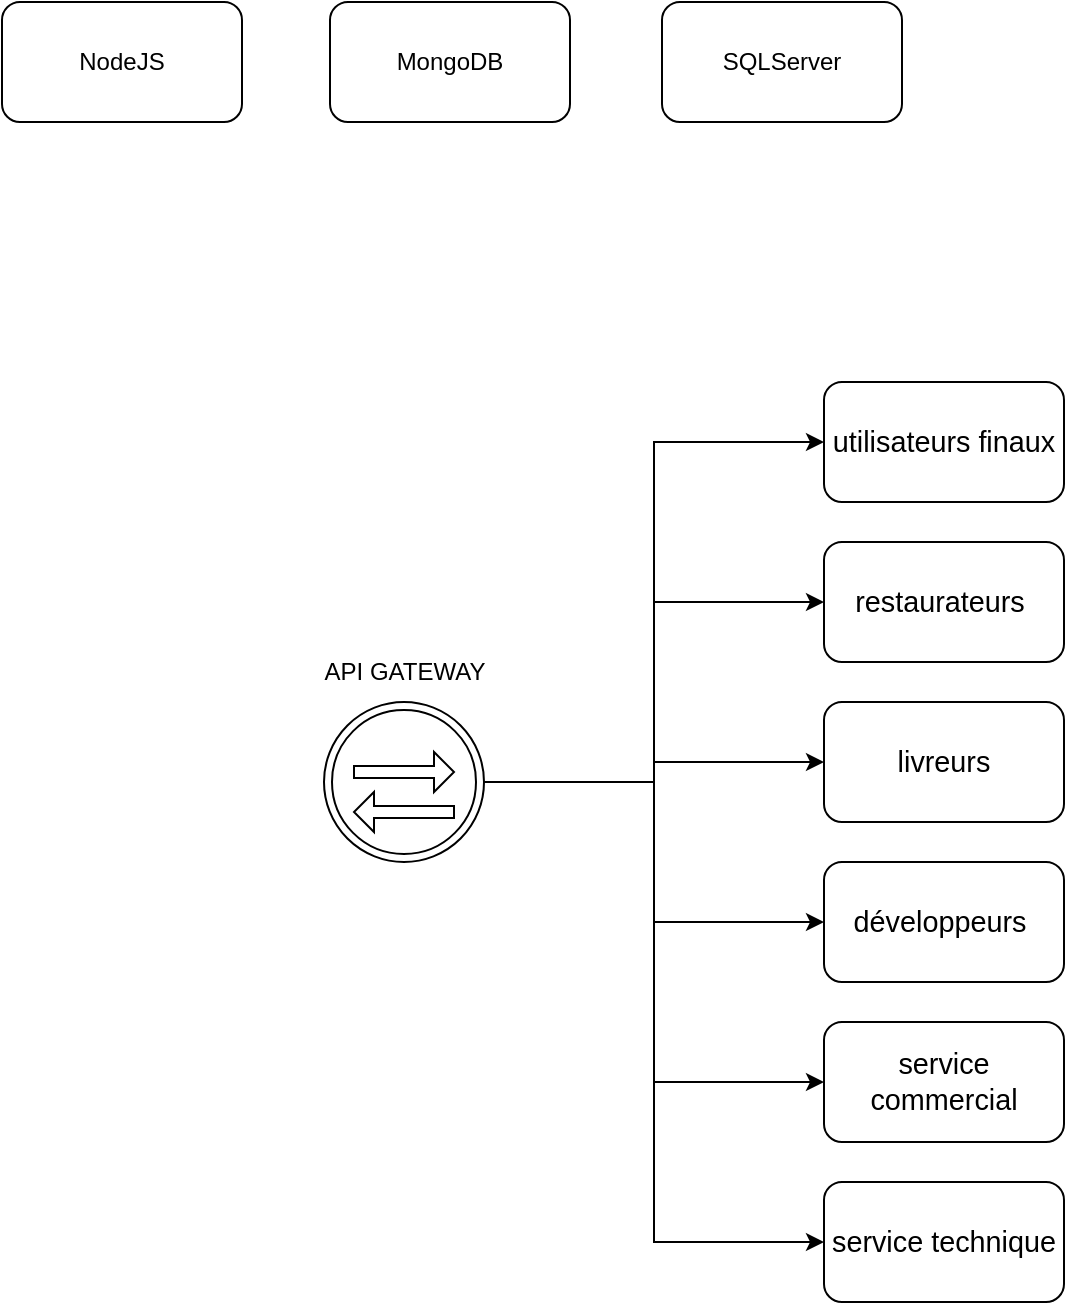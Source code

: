 <mxfile version="26.1.0">
  <diagram name="Page-1" id="4STgGEGFGvnu8yBqXhxn">
    <mxGraphModel dx="1395" dy="635" grid="1" gridSize="10" guides="1" tooltips="1" connect="1" arrows="1" fold="1" page="1" pageScale="1" pageWidth="827" pageHeight="1169" math="0" shadow="0">
      <root>
        <mxCell id="0" />
        <mxCell id="1" parent="0" />
        <mxCell id="75qVHYepctXDhdH4JgwC-1" value="&lt;span style=&quot;color: rgb(0, 0, 0); font-family: Arial, sans-serif; font-size: 14.4px; text-align: left; background-color: rgb(255, 255, 255);&quot;&gt;utilisateurs finaux&lt;/span&gt;" style="rounded=1;whiteSpace=wrap;html=1;" vertex="1" parent="1">
          <mxGeometry x="600" y="250" width="120" height="60" as="geometry" />
        </mxCell>
        <mxCell id="75qVHYepctXDhdH4JgwC-2" value="&lt;span style=&quot;color: rgb(0, 0, 0); font-family: Arial, sans-serif; font-size: 14.4px; text-align: left; background-color: rgb(255, 255, 255);&quot;&gt;livreurs&lt;/span&gt;" style="rounded=1;whiteSpace=wrap;html=1;" vertex="1" parent="1">
          <mxGeometry x="600" y="410" width="120" height="60" as="geometry" />
        </mxCell>
        <mxCell id="75qVHYepctXDhdH4JgwC-3" value="&lt;span style=&quot;color: rgb(0, 0, 0); font-family: Arial, sans-serif; font-size: 14.4px; text-align: left; background-color: rgb(255, 255, 255);&quot;&gt;restaurateurs&amp;nbsp;&lt;/span&gt;" style="rounded=1;whiteSpace=wrap;html=1;" vertex="1" parent="1">
          <mxGeometry x="600" y="330" width="120" height="60" as="geometry" />
        </mxCell>
        <mxCell id="75qVHYepctXDhdH4JgwC-4" value="&lt;span style=&quot;color: rgb(0, 0, 0); font-family: Arial, sans-serif; font-size: 14.4px; text-align: left; background-color: rgb(255, 255, 255);&quot;&gt;développeurs&amp;nbsp;&lt;/span&gt;" style="rounded=1;whiteSpace=wrap;html=1;" vertex="1" parent="1">
          <mxGeometry x="600" y="490" width="120" height="60" as="geometry" />
        </mxCell>
        <mxCell id="75qVHYepctXDhdH4JgwC-5" value="&lt;span style=&quot;color: rgb(0, 0, 0); font-family: Arial, sans-serif; font-size: 14.4px; text-align: left; background-color: rgb(255, 255, 255);&quot;&gt;service commercial&lt;/span&gt;" style="rounded=1;whiteSpace=wrap;html=1;" vertex="1" parent="1">
          <mxGeometry x="600" y="570" width="120" height="60" as="geometry" />
        </mxCell>
        <mxCell id="75qVHYepctXDhdH4JgwC-6" value="&lt;span style=&quot;color: rgb(0, 0, 0); font-family: Arial, sans-serif; font-size: 14.4px; text-align: left; background-color: rgb(255, 255, 255);&quot;&gt;service technique&lt;/span&gt;" style="rounded=1;whiteSpace=wrap;html=1;" vertex="1" parent="1">
          <mxGeometry x="600" y="650" width="120" height="60" as="geometry" />
        </mxCell>
        <mxCell id="75qVHYepctXDhdH4JgwC-7" value="NodeJS" style="rounded=1;whiteSpace=wrap;html=1;" vertex="1" parent="1">
          <mxGeometry x="189" y="60" width="120" height="60" as="geometry" />
        </mxCell>
        <mxCell id="75qVHYepctXDhdH4JgwC-8" value="SQLServer" style="rounded=1;whiteSpace=wrap;html=1;" vertex="1" parent="1">
          <mxGeometry x="519" y="60" width="120" height="60" as="geometry" />
        </mxCell>
        <mxCell id="75qVHYepctXDhdH4JgwC-9" value="MongoDB" style="rounded=1;whiteSpace=wrap;html=1;" vertex="1" parent="1">
          <mxGeometry x="353" y="60" width="120" height="60" as="geometry" />
        </mxCell>
        <mxCell id="75qVHYepctXDhdH4JgwC-19" style="edgeStyle=orthogonalEdgeStyle;rounded=0;orthogonalLoop=1;jettySize=auto;html=1;entryX=0;entryY=0.5;entryDx=0;entryDy=0;" edge="1" parent="1" source="75qVHYepctXDhdH4JgwC-10" target="75qVHYepctXDhdH4JgwC-1">
          <mxGeometry relative="1" as="geometry" />
        </mxCell>
        <mxCell id="75qVHYepctXDhdH4JgwC-20" style="edgeStyle=orthogonalEdgeStyle;rounded=0;orthogonalLoop=1;jettySize=auto;html=1;entryX=0;entryY=0.5;entryDx=0;entryDy=0;" edge="1" parent="1" source="75qVHYepctXDhdH4JgwC-10" target="75qVHYepctXDhdH4JgwC-3">
          <mxGeometry relative="1" as="geometry" />
        </mxCell>
        <mxCell id="75qVHYepctXDhdH4JgwC-21" style="edgeStyle=orthogonalEdgeStyle;rounded=0;orthogonalLoop=1;jettySize=auto;html=1;entryX=0;entryY=0.5;entryDx=0;entryDy=0;" edge="1" parent="1" source="75qVHYepctXDhdH4JgwC-10" target="75qVHYepctXDhdH4JgwC-2">
          <mxGeometry relative="1" as="geometry" />
        </mxCell>
        <mxCell id="75qVHYepctXDhdH4JgwC-22" style="edgeStyle=orthogonalEdgeStyle;rounded=0;orthogonalLoop=1;jettySize=auto;html=1;entryX=0;entryY=0.5;entryDx=0;entryDy=0;" edge="1" parent="1" source="75qVHYepctXDhdH4JgwC-10" target="75qVHYepctXDhdH4JgwC-4">
          <mxGeometry relative="1" as="geometry" />
        </mxCell>
        <mxCell id="75qVHYepctXDhdH4JgwC-23" style="edgeStyle=orthogonalEdgeStyle;rounded=0;orthogonalLoop=1;jettySize=auto;html=1;entryX=0;entryY=0.5;entryDx=0;entryDy=0;" edge="1" parent="1" source="75qVHYepctXDhdH4JgwC-10" target="75qVHYepctXDhdH4JgwC-5">
          <mxGeometry relative="1" as="geometry" />
        </mxCell>
        <mxCell id="75qVHYepctXDhdH4JgwC-24" style="edgeStyle=orthogonalEdgeStyle;rounded=0;orthogonalLoop=1;jettySize=auto;html=1;entryX=0;entryY=0.5;entryDx=0;entryDy=0;" edge="1" parent="1" source="75qVHYepctXDhdH4JgwC-10" target="75qVHYepctXDhdH4JgwC-6">
          <mxGeometry relative="1" as="geometry" />
        </mxCell>
        <mxCell id="75qVHYepctXDhdH4JgwC-29" value="" style="group" vertex="1" connectable="0" parent="1">
          <mxGeometry x="340" y="380" width="100" height="110" as="geometry" />
        </mxCell>
        <mxCell id="75qVHYepctXDhdH4JgwC-17" value="" style="group" vertex="1" connectable="0" parent="75qVHYepctXDhdH4JgwC-29">
          <mxGeometry x="10" y="30" width="80" height="80" as="geometry" />
        </mxCell>
        <mxCell id="75qVHYepctXDhdH4JgwC-10" value="" style="ellipse;shape=doubleEllipse;whiteSpace=wrap;html=1;aspect=fixed;" vertex="1" parent="75qVHYepctXDhdH4JgwC-17">
          <mxGeometry width="80" height="80" as="geometry" />
        </mxCell>
        <mxCell id="75qVHYepctXDhdH4JgwC-14" value="" style="shape=singleArrow;direction=north;whiteSpace=wrap;html=1;rotation=90;" vertex="1" parent="75qVHYepctXDhdH4JgwC-17">
          <mxGeometry x="30" y="10" width="20" height="50" as="geometry" />
        </mxCell>
        <mxCell id="75qVHYepctXDhdH4JgwC-16" value="" style="shape=singleArrow;direction=north;whiteSpace=wrap;html=1;rotation=-90;" vertex="1" parent="75qVHYepctXDhdH4JgwC-17">
          <mxGeometry x="30" y="30" width="20" height="50" as="geometry" />
        </mxCell>
        <mxCell id="75qVHYepctXDhdH4JgwC-27" value="API GATEWAY" style="text;html=1;align=center;verticalAlign=middle;resizable=0;points=[];autosize=1;strokeColor=none;fillColor=none;" vertex="1" parent="75qVHYepctXDhdH4JgwC-29">
          <mxGeometry width="100" height="30" as="geometry" />
        </mxCell>
      </root>
    </mxGraphModel>
  </diagram>
</mxfile>
